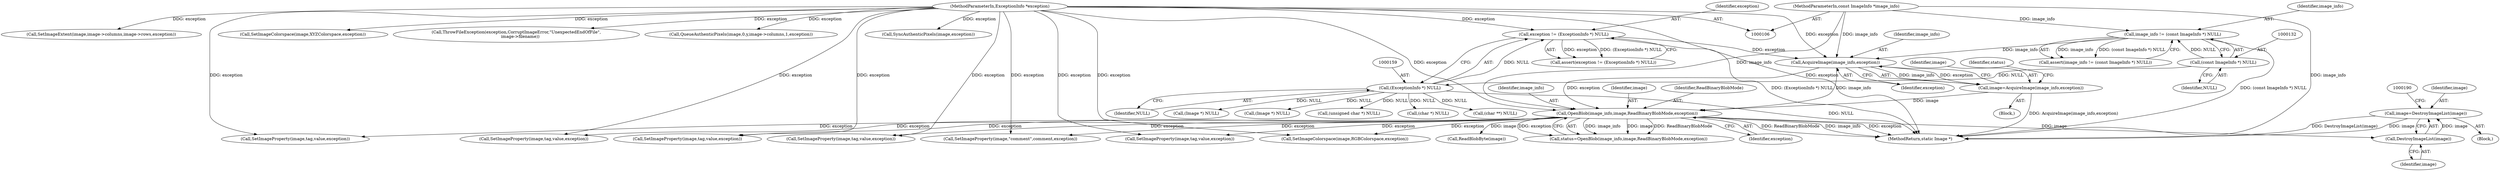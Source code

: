 digraph "0_ImageMagick_97aa7d7cfd2027f6ba7ce42caf8b798541b9cdc6@pointer" {
"1000184" [label="(Call,image=DestroyImageList(image))"];
"1000186" [label="(Call,DestroyImageList(image))"];
"1000174" [label="(Call,OpenBlob(image_info,image,ReadBinaryBlobMode,exception))"];
"1000169" [label="(Call,AcquireImage(image_info,exception))"];
"1000129" [label="(Call,image_info != (const ImageInfo *) NULL)"];
"1000107" [label="(MethodParameterIn,const ImageInfo *image_info)"];
"1000131" [label="(Call,(const ImageInfo *) NULL)"];
"1000156" [label="(Call,exception != (ExceptionInfo *) NULL)"];
"1000108" [label="(MethodParameterIn,ExceptionInfo *exception)"];
"1000158" [label="(Call,(ExceptionInfo *) NULL)"];
"1000167" [label="(Call,image=AcquireImage(image_info,exception))"];
"1000255" [label="(Call,(char *) NULL)"];
"1000183" [label="(Block,)"];
"1000175" [label="(Identifier,image_info)"];
"1000170" [label="(Identifier,image_info)"];
"1000129" [label="(Call,image_info != (const ImageInfo *) NULL)"];
"1000705" [label="(Call,SetImageProperty(image,tag,value,exception))"];
"1000130" [label="(Identifier,image_info)"];
"1000158" [label="(Call,(ExceptionInfo *) NULL)"];
"1000760" [label="(Call,SetImageProperty(image,tag,value,exception))"];
"1000516" [label="(Call,SetImageProperty(image,tag,value,exception))"];
"1000169" [label="(Call,AcquireImage(image_info,exception))"];
"1000538" [label="(Call,(char **) NULL)"];
"1000160" [label="(Identifier,NULL)"];
"1000208" [label="(Call,ReadBlobByte(image))"];
"1000349" [label="(Call,SetImageProperty(image,\"comment\",comment,exception))"];
"1000172" [label="(Call,status=OpenBlob(image_info,image,ReadBinaryBlobMode,exception))"];
"1000890" [label="(Call,SetImageExtent(image,image->columns,image->rows,exception))"];
"1000167" [label="(Call,image=AcquireImage(image_info,exception))"];
"1000156" [label="(Call,exception != (ExceptionInfo *) NULL)"];
"1000157" [label="(Identifier,exception)"];
"1001425" [label="(MethodReturn,static Image *)"];
"1000171" [label="(Identifier,exception)"];
"1000155" [label="(Call,assert(exception != (ExceptionInfo *) NULL))"];
"1000173" [label="(Identifier,status)"];
"1000852" [label="(Call,SetImageColorspace(image,XYZColorspace,exception))"];
"1000189" [label="(Call,(Image *) NULL)"];
"1001411" [label="(Call,ThrowFileException(exception,CorruptImageError,\"UnexpectedEndOfFile\",\n      image->filename))"];
"1000220" [label="(Call,(Image *) NULL)"];
"1000186" [label="(Call,DestroyImageList(image))"];
"1000185" [label="(Identifier,image)"];
"1001192" [label="(Call,QueueAuthenticPixels(image,0,y,image->columns,1,exception))"];
"1000174" [label="(Call,OpenBlob(image_info,image,ReadBinaryBlobMode,exception))"];
"1000176" [label="(Identifier,image)"];
"1000168" [label="(Identifier,image)"];
"1000128" [label="(Call,assert(image_info != (const ImageInfo *) NULL))"];
"1000922" [label="(Call,(unsigned char *) NULL)"];
"1000133" [label="(Identifier,NULL)"];
"1000187" [label="(Identifier,image)"];
"1000107" [label="(MethodParameterIn,const ImageInfo *image_info)"];
"1000184" [label="(Call,image=DestroyImageList(image))"];
"1000551" [label="(Call,SetImageProperty(image,tag,value,exception))"];
"1000777" [label="(Call,SetImageProperty(image,tag,value,exception))"];
"1000109" [label="(Block,)"];
"1000178" [label="(Identifier,exception)"];
"1000177" [label="(Identifier,ReadBinaryBlobMode)"];
"1001379" [label="(Call,SyncAuthenticPixels(image,exception))"];
"1000840" [label="(Call,SetImageColorspace(image,RGBColorspace,exception))"];
"1000131" [label="(Call,(const ImageInfo *) NULL)"];
"1000108" [label="(MethodParameterIn,ExceptionInfo *exception)"];
"1000184" -> "1000183"  [label="AST: "];
"1000184" -> "1000186"  [label="CFG: "];
"1000185" -> "1000184"  [label="AST: "];
"1000186" -> "1000184"  [label="AST: "];
"1000190" -> "1000184"  [label="CFG: "];
"1000184" -> "1001425"  [label="DDG: DestroyImageList(image)"];
"1000184" -> "1001425"  [label="DDG: image"];
"1000186" -> "1000184"  [label="DDG: image"];
"1000186" -> "1000187"  [label="CFG: "];
"1000187" -> "1000186"  [label="AST: "];
"1000174" -> "1000186"  [label="DDG: image"];
"1000174" -> "1000172"  [label="AST: "];
"1000174" -> "1000178"  [label="CFG: "];
"1000175" -> "1000174"  [label="AST: "];
"1000176" -> "1000174"  [label="AST: "];
"1000177" -> "1000174"  [label="AST: "];
"1000178" -> "1000174"  [label="AST: "];
"1000172" -> "1000174"  [label="CFG: "];
"1000174" -> "1001425"  [label="DDG: exception"];
"1000174" -> "1001425"  [label="DDG: ReadBinaryBlobMode"];
"1000174" -> "1001425"  [label="DDG: image_info"];
"1000174" -> "1000172"  [label="DDG: image_info"];
"1000174" -> "1000172"  [label="DDG: image"];
"1000174" -> "1000172"  [label="DDG: ReadBinaryBlobMode"];
"1000174" -> "1000172"  [label="DDG: exception"];
"1000169" -> "1000174"  [label="DDG: image_info"];
"1000169" -> "1000174"  [label="DDG: exception"];
"1000107" -> "1000174"  [label="DDG: image_info"];
"1000167" -> "1000174"  [label="DDG: image"];
"1000108" -> "1000174"  [label="DDG: exception"];
"1000174" -> "1000208"  [label="DDG: image"];
"1000174" -> "1000349"  [label="DDG: exception"];
"1000174" -> "1000516"  [label="DDG: exception"];
"1000174" -> "1000551"  [label="DDG: exception"];
"1000174" -> "1000705"  [label="DDG: exception"];
"1000174" -> "1000760"  [label="DDG: exception"];
"1000174" -> "1000777"  [label="DDG: exception"];
"1000174" -> "1000840"  [label="DDG: exception"];
"1000169" -> "1000167"  [label="AST: "];
"1000169" -> "1000171"  [label="CFG: "];
"1000170" -> "1000169"  [label="AST: "];
"1000171" -> "1000169"  [label="AST: "];
"1000167" -> "1000169"  [label="CFG: "];
"1000169" -> "1000167"  [label="DDG: image_info"];
"1000169" -> "1000167"  [label="DDG: exception"];
"1000129" -> "1000169"  [label="DDG: image_info"];
"1000107" -> "1000169"  [label="DDG: image_info"];
"1000156" -> "1000169"  [label="DDG: exception"];
"1000108" -> "1000169"  [label="DDG: exception"];
"1000129" -> "1000128"  [label="AST: "];
"1000129" -> "1000131"  [label="CFG: "];
"1000130" -> "1000129"  [label="AST: "];
"1000131" -> "1000129"  [label="AST: "];
"1000128" -> "1000129"  [label="CFG: "];
"1000129" -> "1001425"  [label="DDG: (const ImageInfo *) NULL"];
"1000129" -> "1000128"  [label="DDG: image_info"];
"1000129" -> "1000128"  [label="DDG: (const ImageInfo *) NULL"];
"1000107" -> "1000129"  [label="DDG: image_info"];
"1000131" -> "1000129"  [label="DDG: NULL"];
"1000107" -> "1000106"  [label="AST: "];
"1000107" -> "1001425"  [label="DDG: image_info"];
"1000131" -> "1000133"  [label="CFG: "];
"1000132" -> "1000131"  [label="AST: "];
"1000133" -> "1000131"  [label="AST: "];
"1000131" -> "1000158"  [label="DDG: NULL"];
"1000156" -> "1000155"  [label="AST: "];
"1000156" -> "1000158"  [label="CFG: "];
"1000157" -> "1000156"  [label="AST: "];
"1000158" -> "1000156"  [label="AST: "];
"1000155" -> "1000156"  [label="CFG: "];
"1000156" -> "1001425"  [label="DDG: (ExceptionInfo *) NULL"];
"1000156" -> "1000155"  [label="DDG: exception"];
"1000156" -> "1000155"  [label="DDG: (ExceptionInfo *) NULL"];
"1000108" -> "1000156"  [label="DDG: exception"];
"1000158" -> "1000156"  [label="DDG: NULL"];
"1000108" -> "1000106"  [label="AST: "];
"1000108" -> "1001425"  [label="DDG: exception"];
"1000108" -> "1000349"  [label="DDG: exception"];
"1000108" -> "1000516"  [label="DDG: exception"];
"1000108" -> "1000551"  [label="DDG: exception"];
"1000108" -> "1000705"  [label="DDG: exception"];
"1000108" -> "1000760"  [label="DDG: exception"];
"1000108" -> "1000777"  [label="DDG: exception"];
"1000108" -> "1000840"  [label="DDG: exception"];
"1000108" -> "1000852"  [label="DDG: exception"];
"1000108" -> "1000890"  [label="DDG: exception"];
"1000108" -> "1001192"  [label="DDG: exception"];
"1000108" -> "1001379"  [label="DDG: exception"];
"1000108" -> "1001411"  [label="DDG: exception"];
"1000158" -> "1000160"  [label="CFG: "];
"1000159" -> "1000158"  [label="AST: "];
"1000160" -> "1000158"  [label="AST: "];
"1000158" -> "1001425"  [label="DDG: NULL"];
"1000158" -> "1000189"  [label="DDG: NULL"];
"1000158" -> "1000220"  [label="DDG: NULL"];
"1000158" -> "1000255"  [label="DDG: NULL"];
"1000158" -> "1000538"  [label="DDG: NULL"];
"1000158" -> "1000922"  [label="DDG: NULL"];
"1000167" -> "1000109"  [label="AST: "];
"1000168" -> "1000167"  [label="AST: "];
"1000173" -> "1000167"  [label="CFG: "];
"1000167" -> "1001425"  [label="DDG: AcquireImage(image_info,exception)"];
}
